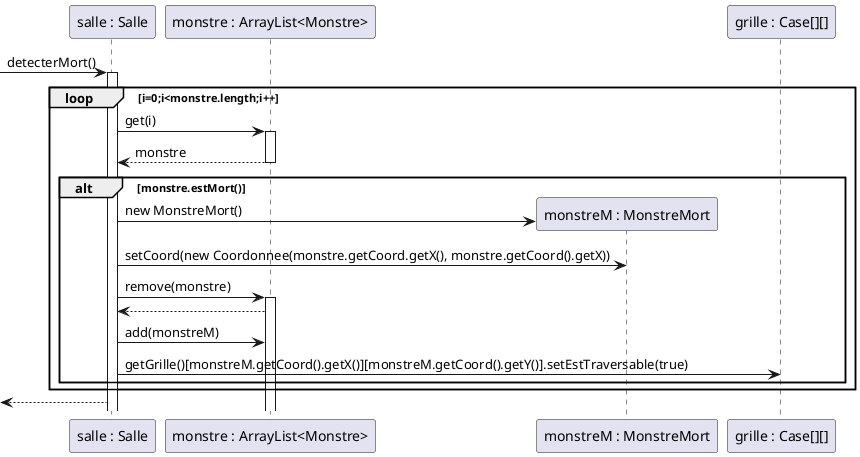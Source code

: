 @startuml
Participant "salle : Salle" as s
Participant "monstre : ArrayList<Monstre>" as m
->s : detecterMort()
activate s
loop i=0;i<monstre.length;i++
s->m : get(i)
activate m
m-->s : monstre
deactivate m
alt monstre.estMort()
create "monstreM : MonstreMort" as mm
s->mm : new MonstreMort()
s->mm : setCoord(new Coordonnee(monstre.getCoord.getX(), monstre.getCoord().getX))
s->m : remove(monstre)
activate m
m-->s
s->m : add(monstreM)
Participant "grille : Case[][]" as grille
s->grille : getGrille()[monstreM.getCoord().getX()][monstreM.getCoord().getY()].setEstTraversable(true)
end
end
<--s


@enduml